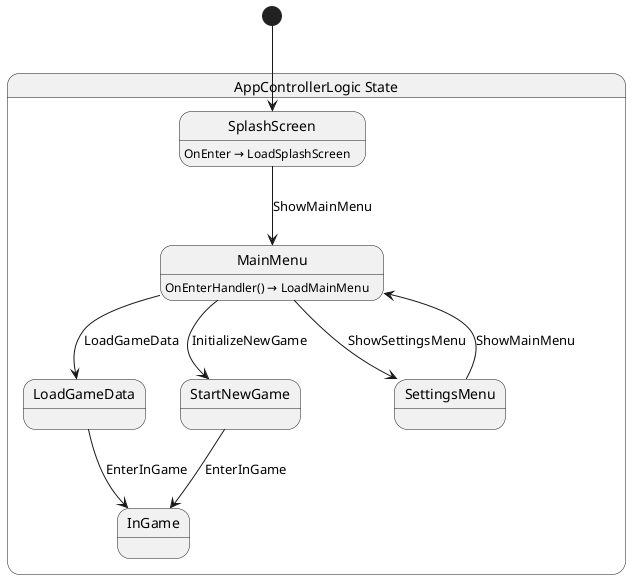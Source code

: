 @startuml AppControllerLogic
state "AppControllerLogic State" as ADHDGame_Scenes_AppController_AppControllerLogic_State {
  state "InGame" as ADHDGame_Scenes_AppController_AppControllerLogic_State_InGame
  state "LoadGameData" as ADHDGame_Scenes_AppController_AppControllerLogic_State_LoadGameData
  state "MainMenu" as ADHDGame_Scenes_AppController_AppControllerLogic_State_MainMenu
  state "SettingsMenu" as ADHDGame_Scenes_AppController_AppControllerLogic_State_SettingsMenu
  state "SplashScreen" as ADHDGame_Scenes_AppController_AppControllerLogic_State_SplashScreen
  state "StartNewGame" as ADHDGame_Scenes_AppController_AppControllerLogic_State_StartNewGame
}

ADHDGame_Scenes_AppController_AppControllerLogic_State_LoadGameData --> ADHDGame_Scenes_AppController_AppControllerLogic_State_InGame : EnterInGame
ADHDGame_Scenes_AppController_AppControllerLogic_State_MainMenu --> ADHDGame_Scenes_AppController_AppControllerLogic_State_LoadGameData : LoadGameData
ADHDGame_Scenes_AppController_AppControllerLogic_State_MainMenu --> ADHDGame_Scenes_AppController_AppControllerLogic_State_SettingsMenu : ShowSettingsMenu
ADHDGame_Scenes_AppController_AppControllerLogic_State_MainMenu --> ADHDGame_Scenes_AppController_AppControllerLogic_State_StartNewGame : InitializeNewGame
ADHDGame_Scenes_AppController_AppControllerLogic_State_SettingsMenu --> ADHDGame_Scenes_AppController_AppControllerLogic_State_MainMenu : ShowMainMenu
ADHDGame_Scenes_AppController_AppControllerLogic_State_SplashScreen --> ADHDGame_Scenes_AppController_AppControllerLogic_State_MainMenu : ShowMainMenu
ADHDGame_Scenes_AppController_AppControllerLogic_State_StartNewGame --> ADHDGame_Scenes_AppController_AppControllerLogic_State_InGame : EnterInGame

ADHDGame_Scenes_AppController_AppControllerLogic_State_MainMenu : OnEnterHandler() → LoadMainMenu
ADHDGame_Scenes_AppController_AppControllerLogic_State_SplashScreen : OnEnter → LoadSplashScreen

[*] --> ADHDGame_Scenes_AppController_AppControllerLogic_State_SplashScreen
@enduml